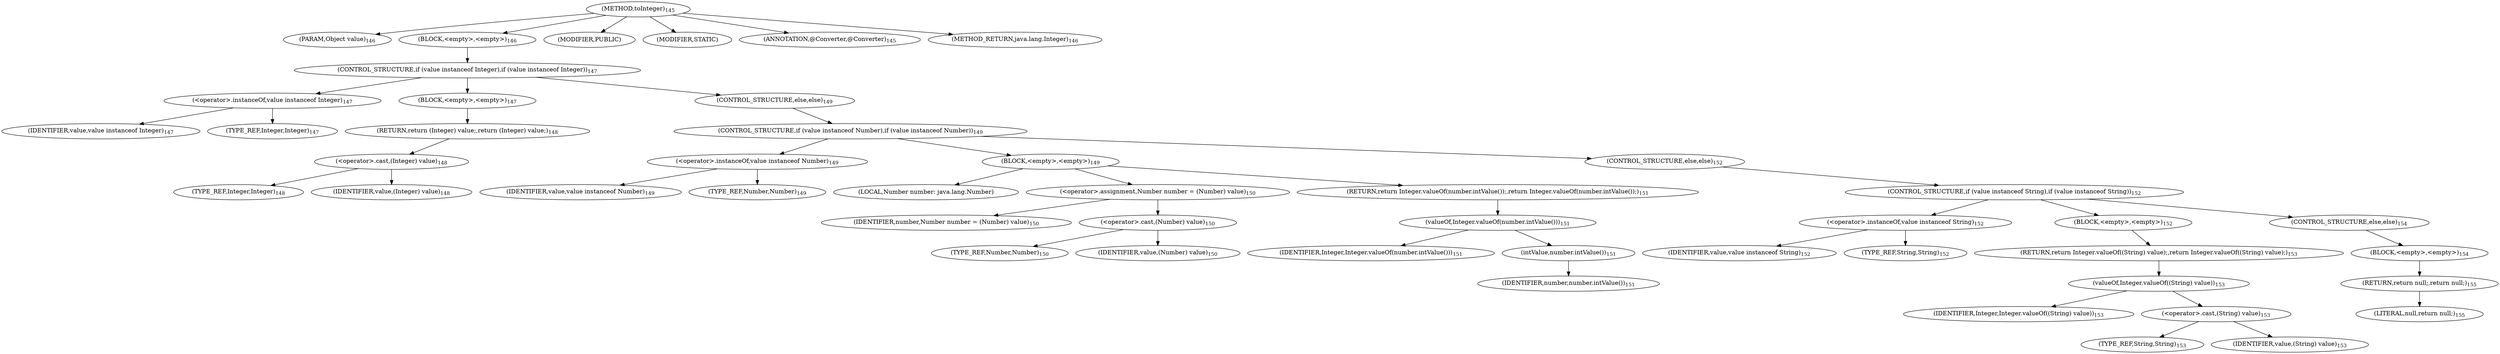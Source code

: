 digraph "toInteger" {  
"241" [label = <(METHOD,toInteger)<SUB>145</SUB>> ]
"242" [label = <(PARAM,Object value)<SUB>146</SUB>> ]
"243" [label = <(BLOCK,&lt;empty&gt;,&lt;empty&gt;)<SUB>146</SUB>> ]
"244" [label = <(CONTROL_STRUCTURE,if (value instanceof Integer),if (value instanceof Integer))<SUB>147</SUB>> ]
"245" [label = <(&lt;operator&gt;.instanceOf,value instanceof Integer)<SUB>147</SUB>> ]
"246" [label = <(IDENTIFIER,value,value instanceof Integer)<SUB>147</SUB>> ]
"247" [label = <(TYPE_REF,Integer,Integer)<SUB>147</SUB>> ]
"248" [label = <(BLOCK,&lt;empty&gt;,&lt;empty&gt;)<SUB>147</SUB>> ]
"249" [label = <(RETURN,return (Integer) value;,return (Integer) value;)<SUB>148</SUB>> ]
"250" [label = <(&lt;operator&gt;.cast,(Integer) value)<SUB>148</SUB>> ]
"251" [label = <(TYPE_REF,Integer,Integer)<SUB>148</SUB>> ]
"252" [label = <(IDENTIFIER,value,(Integer) value)<SUB>148</SUB>> ]
"253" [label = <(CONTROL_STRUCTURE,else,else)<SUB>149</SUB>> ]
"254" [label = <(CONTROL_STRUCTURE,if (value instanceof Number),if (value instanceof Number))<SUB>149</SUB>> ]
"255" [label = <(&lt;operator&gt;.instanceOf,value instanceof Number)<SUB>149</SUB>> ]
"256" [label = <(IDENTIFIER,value,value instanceof Number)<SUB>149</SUB>> ]
"257" [label = <(TYPE_REF,Number,Number)<SUB>149</SUB>> ]
"258" [label = <(BLOCK,&lt;empty&gt;,&lt;empty&gt;)<SUB>149</SUB>> ]
"259" [label = <(LOCAL,Number number: java.lang.Number)> ]
"260" [label = <(&lt;operator&gt;.assignment,Number number = (Number) value)<SUB>150</SUB>> ]
"261" [label = <(IDENTIFIER,number,Number number = (Number) value)<SUB>150</SUB>> ]
"262" [label = <(&lt;operator&gt;.cast,(Number) value)<SUB>150</SUB>> ]
"263" [label = <(TYPE_REF,Number,Number)<SUB>150</SUB>> ]
"264" [label = <(IDENTIFIER,value,(Number) value)<SUB>150</SUB>> ]
"265" [label = <(RETURN,return Integer.valueOf(number.intValue());,return Integer.valueOf(number.intValue());)<SUB>151</SUB>> ]
"266" [label = <(valueOf,Integer.valueOf(number.intValue()))<SUB>151</SUB>> ]
"267" [label = <(IDENTIFIER,Integer,Integer.valueOf(number.intValue()))<SUB>151</SUB>> ]
"268" [label = <(intValue,number.intValue())<SUB>151</SUB>> ]
"269" [label = <(IDENTIFIER,number,number.intValue())<SUB>151</SUB>> ]
"270" [label = <(CONTROL_STRUCTURE,else,else)<SUB>152</SUB>> ]
"271" [label = <(CONTROL_STRUCTURE,if (value instanceof String),if (value instanceof String))<SUB>152</SUB>> ]
"272" [label = <(&lt;operator&gt;.instanceOf,value instanceof String)<SUB>152</SUB>> ]
"273" [label = <(IDENTIFIER,value,value instanceof String)<SUB>152</SUB>> ]
"274" [label = <(TYPE_REF,String,String)<SUB>152</SUB>> ]
"275" [label = <(BLOCK,&lt;empty&gt;,&lt;empty&gt;)<SUB>152</SUB>> ]
"276" [label = <(RETURN,return Integer.valueOf((String) value);,return Integer.valueOf((String) value);)<SUB>153</SUB>> ]
"277" [label = <(valueOf,Integer.valueOf((String) value))<SUB>153</SUB>> ]
"278" [label = <(IDENTIFIER,Integer,Integer.valueOf((String) value))<SUB>153</SUB>> ]
"279" [label = <(&lt;operator&gt;.cast,(String) value)<SUB>153</SUB>> ]
"280" [label = <(TYPE_REF,String,String)<SUB>153</SUB>> ]
"281" [label = <(IDENTIFIER,value,(String) value)<SUB>153</SUB>> ]
"282" [label = <(CONTROL_STRUCTURE,else,else)<SUB>154</SUB>> ]
"283" [label = <(BLOCK,&lt;empty&gt;,&lt;empty&gt;)<SUB>154</SUB>> ]
"284" [label = <(RETURN,return null;,return null;)<SUB>155</SUB>> ]
"285" [label = <(LITERAL,null,return null;)<SUB>155</SUB>> ]
"286" [label = <(MODIFIER,PUBLIC)> ]
"287" [label = <(MODIFIER,STATIC)> ]
"288" [label = <(ANNOTATION,@Converter,@Converter)<SUB>145</SUB>> ]
"289" [label = <(METHOD_RETURN,java.lang.Integer)<SUB>146</SUB>> ]
  "241" -> "242" 
  "241" -> "243" 
  "241" -> "286" 
  "241" -> "287" 
  "241" -> "288" 
  "241" -> "289" 
  "243" -> "244" 
  "244" -> "245" 
  "244" -> "248" 
  "244" -> "253" 
  "245" -> "246" 
  "245" -> "247" 
  "248" -> "249" 
  "249" -> "250" 
  "250" -> "251" 
  "250" -> "252" 
  "253" -> "254" 
  "254" -> "255" 
  "254" -> "258" 
  "254" -> "270" 
  "255" -> "256" 
  "255" -> "257" 
  "258" -> "259" 
  "258" -> "260" 
  "258" -> "265" 
  "260" -> "261" 
  "260" -> "262" 
  "262" -> "263" 
  "262" -> "264" 
  "265" -> "266" 
  "266" -> "267" 
  "266" -> "268" 
  "268" -> "269" 
  "270" -> "271" 
  "271" -> "272" 
  "271" -> "275" 
  "271" -> "282" 
  "272" -> "273" 
  "272" -> "274" 
  "275" -> "276" 
  "276" -> "277" 
  "277" -> "278" 
  "277" -> "279" 
  "279" -> "280" 
  "279" -> "281" 
  "282" -> "283" 
  "283" -> "284" 
  "284" -> "285" 
}
